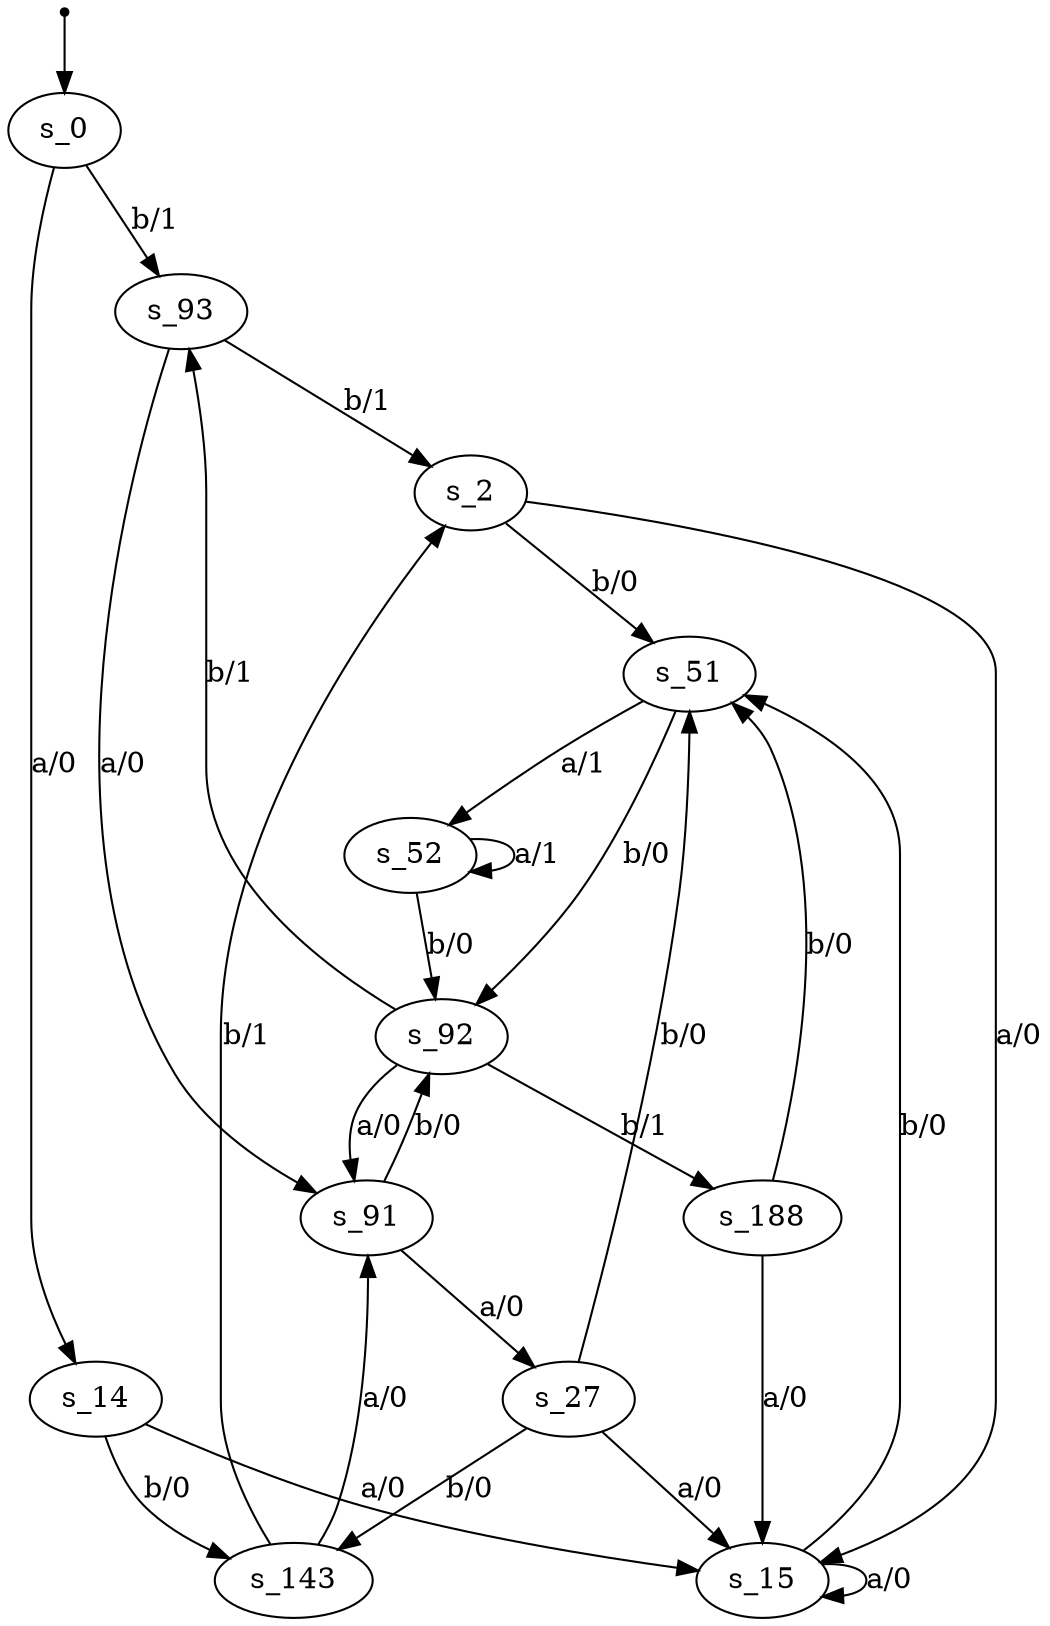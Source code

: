 digraph fsm {
	s_0 [root=true]
	s_93
	s_2
	s_51
	s_92
	s_91
	s_188
	s_52
	s_27
	s_15
	s_143
	s_14
	qi [shape = point]
	qi -> s_0
	s_0 -> s_93 [label="b/1"]
	s_93 -> s_2 [label="b/1"]
	s_2 -> s_51 [label="b/0"]
	s_51 -> s_92 [label="b/0"]
	s_92 -> s_91 [label="a/0"]
	s_91 -> s_92 [label="b/0"]
	s_92 -> s_93 [label="b/1"]
	s_92 -> s_188 [label="b/1"]
	s_188 -> s_51 [label="b/0"]
	s_51 -> s_52 [label="a/1"]
	s_91 -> s_27 [label="a/0"]
	s_27 -> s_51 [label="b/0"]
	s_2 -> s_15 [label="a/0"]
	s_15 -> s_51 [label="b/0"]
	s_52 -> s_52 [label="a/1"]
	s_52 -> s_92 [label="b/0"]
	s_27 -> s_15 [label="a/0"]
	s_15 -> s_15 [label="a/0"]
	s_93 -> s_91 [label="a/0"]
	s_27 -> s_143 [label="b/0"]
	s_143 -> s_2 [label="b/1"]
	s_188 -> s_15 [label="a/0"]
	s_0 -> s_14 [label="a/0"]
	s_14 -> s_15 [label="a/0"]
	s_143 -> s_91 [label="a/0"]
	s_14 -> s_143 [label="b/0"]
}